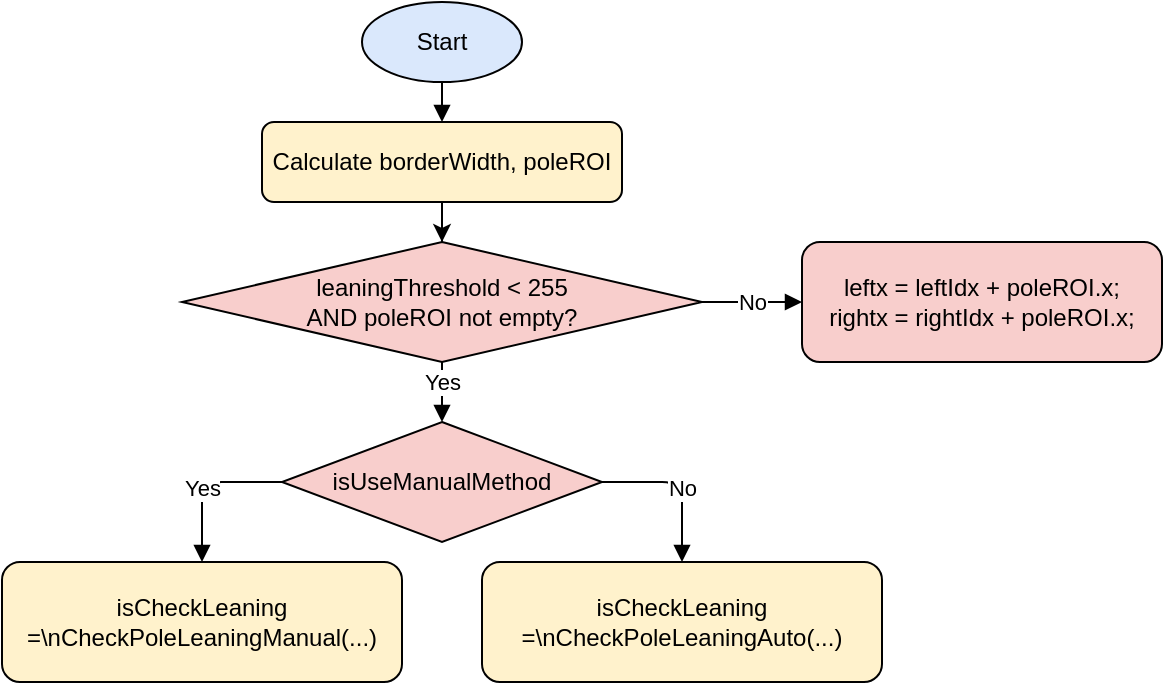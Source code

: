 <mxfile version="27.1.6">
  <diagram name="CheckPoleLeaning" id="Grv56xgz4B9fNR0ccENA">
    <mxGraphModel dx="908" dy="482" grid="1" gridSize="10" guides="1" tooltips="1" connect="1" arrows="1" fold="1" page="1" pageScale="1" pageWidth="827" pageHeight="1169" math="0" shadow="0">
      <root>
        <mxCell id="0" />
        <mxCell id="1" parent="0" />
        <mxCell id="ExMUyP_u8X5j0I9mRRXf-1" value="Start" style="ellipse;whiteSpace=wrap;html=1;aspect=fixed;fillColor=#dae8fc;" vertex="1" parent="1">
          <mxGeometry x="240" y="80" width="80" height="40" as="geometry" />
        </mxCell>
        <mxCell id="ExMUyP_u8X5j0I9mRRXf-23" value="" style="edgeStyle=orthogonalEdgeStyle;rounded=0;orthogonalLoop=1;jettySize=auto;html=1;" edge="1" parent="1" source="ExMUyP_u8X5j0I9mRRXf-2" target="ExMUyP_u8X5j0I9mRRXf-4">
          <mxGeometry relative="1" as="geometry" />
        </mxCell>
        <mxCell id="ExMUyP_u8X5j0I9mRRXf-2" value="Calculate borderWidth, poleROI" style="rounded=1;whiteSpace=wrap;html=1;fillColor=#fff2cc;" vertex="1" parent="1">
          <mxGeometry x="190" y="140" width="180" height="40" as="geometry" />
        </mxCell>
        <mxCell id="ExMUyP_u8X5j0I9mRRXf-3" style="edgeStyle=orthogonalEdgeStyle;endArrow=block;html=1;" edge="1" parent="1" source="ExMUyP_u8X5j0I9mRRXf-1" target="ExMUyP_u8X5j0I9mRRXf-2">
          <mxGeometry relative="1" as="geometry" />
        </mxCell>
        <mxCell id="ExMUyP_u8X5j0I9mRRXf-4" value="leaningThreshold &amp;lt; 255&lt;div&gt;AND poleROI not empty?&lt;/div&gt;" style="rhombus;whiteSpace=wrap;html=1;fillColor=#f8cecc;" vertex="1" parent="1">
          <mxGeometry x="150" y="200" width="260" height="60" as="geometry" />
        </mxCell>
        <mxCell id="ExMUyP_u8X5j0I9mRRXf-6" value="leftx = leftIdx + poleROI.x;&lt;div&gt;rightx = rightIdx + poleROI.x;&lt;/div&gt;" style="rounded=1;whiteSpace=wrap;html=1;fillColor=#f8cecc;" vertex="1" parent="1">
          <mxGeometry x="460" y="200" width="180" height="60" as="geometry" />
        </mxCell>
        <mxCell id="ExMUyP_u8X5j0I9mRRXf-7" value="No" style="edgeStyle=elbowEdgeStyle;endArrow=block;html=1;" edge="1" parent="1" source="ExMUyP_u8X5j0I9mRRXf-4" target="ExMUyP_u8X5j0I9mRRXf-6">
          <mxGeometry relative="1" as="geometry" />
        </mxCell>
        <mxCell id="ExMUyP_u8X5j0I9mRRXf-8" value="isUseManualMethod" style="rhombus;whiteSpace=wrap;html=1;fillColor=#f8cecc;" vertex="1" parent="1">
          <mxGeometry x="200" y="290" width="160" height="60" as="geometry" />
        </mxCell>
        <mxCell id="ExMUyP_u8X5j0I9mRRXf-9" value="Yes" style="edgeStyle=elbowEdgeStyle;endArrow=block;html=1;" edge="1" parent="1" source="ExMUyP_u8X5j0I9mRRXf-4">
          <mxGeometry x="-0.335" relative="1" as="geometry">
            <mxPoint x="280" y="290" as="targetPoint" />
            <Array as="points" />
            <mxPoint as="offset" />
          </mxGeometry>
        </mxCell>
        <mxCell id="ExMUyP_u8X5j0I9mRRXf-10" value="isCheckLeaning =\nCheckPoleLeaningManual(...)" style="rounded=1;whiteSpace=wrap;html=1;fillColor=#fff2cc;" vertex="1" parent="1">
          <mxGeometry x="60" y="360" width="200" height="60" as="geometry" />
        </mxCell>
        <mxCell id="ExMUyP_u8X5j0I9mRRXf-11" value="Yes" style="edgeStyle=elbowEdgeStyle;endArrow=block;html=1;entryX=0.5;entryY=0;entryDx=0;entryDy=0;" edge="1" parent="1" source="ExMUyP_u8X5j0I9mRRXf-8" target="ExMUyP_u8X5j0I9mRRXf-10">
          <mxGeometry x="0.077" relative="1" as="geometry">
            <Array as="points">
              <mxPoint x="160" y="320" />
            </Array>
            <mxPoint as="offset" />
          </mxGeometry>
        </mxCell>
        <mxCell id="ExMUyP_u8X5j0I9mRRXf-12" value="isCheckLeaning =\nCheckPoleLeaningAuto(...)" style="rounded=1;whiteSpace=wrap;html=1;fillColor=#fff2cc;" vertex="1" parent="1">
          <mxGeometry x="300" y="360" width="200" height="60" as="geometry" />
        </mxCell>
        <mxCell id="ExMUyP_u8X5j0I9mRRXf-13" value="No" style="edgeStyle=elbowEdgeStyle;endArrow=block;html=1;" edge="1" parent="1" source="ExMUyP_u8X5j0I9mRRXf-8" target="ExMUyP_u8X5j0I9mRRXf-12">
          <mxGeometry x="0.077" relative="1" as="geometry">
            <Array as="points">
              <mxPoint x="400" y="320" />
              <mxPoint x="400" y="270" />
            </Array>
            <mxPoint as="offset" />
          </mxGeometry>
        </mxCell>
      </root>
    </mxGraphModel>
  </diagram>
</mxfile>
